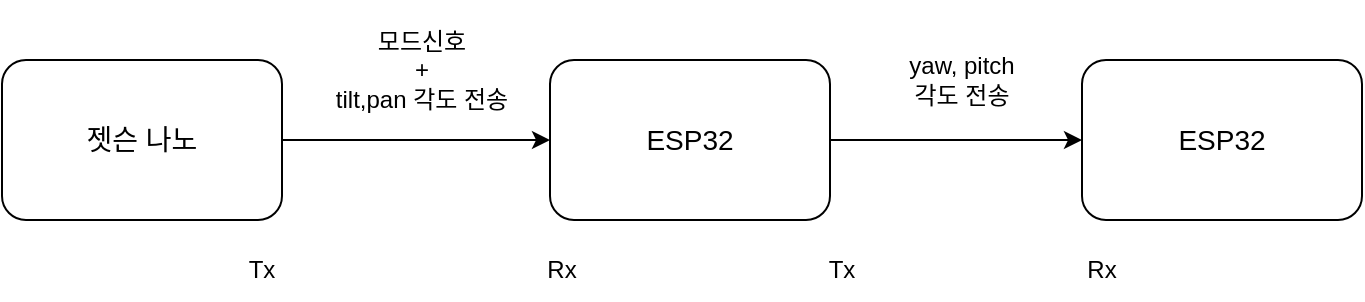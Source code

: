 <mxfile version="21.2.9" type="github">
  <diagram name="페이지-1" id="dRtoMQbdbLruas9ugEtD">
    <mxGraphModel dx="1050" dy="541" grid="1" gridSize="10" guides="1" tooltips="1" connect="1" arrows="1" fold="1" page="1" pageScale="1" pageWidth="827" pageHeight="1169" math="0" shadow="0">
      <root>
        <mxCell id="0" />
        <mxCell id="1" parent="0" />
        <mxCell id="aBnCvOdkWetTmkmBROR1-5" style="edgeStyle=orthogonalEdgeStyle;rounded=0;orthogonalLoop=1;jettySize=auto;html=1;exitX=1;exitY=0.5;exitDx=0;exitDy=0;entryX=0;entryY=0.5;entryDx=0;entryDy=0;" edge="1" parent="1" source="aBnCvOdkWetTmkmBROR1-1" target="aBnCvOdkWetTmkmBROR1-3">
          <mxGeometry relative="1" as="geometry" />
        </mxCell>
        <mxCell id="aBnCvOdkWetTmkmBROR1-1" value="&lt;font style=&quot;font-size: 14px;&quot;&gt;젯슨 나노&lt;/font&gt;" style="rounded=1;whiteSpace=wrap;html=1;" vertex="1" parent="1">
          <mxGeometry x="70" y="230" width="140" height="80" as="geometry" />
        </mxCell>
        <mxCell id="aBnCvOdkWetTmkmBROR1-6" style="edgeStyle=orthogonalEdgeStyle;rounded=0;orthogonalLoop=1;jettySize=auto;html=1;exitX=1;exitY=0.5;exitDx=0;exitDy=0;entryX=0;entryY=0.5;entryDx=0;entryDy=0;" edge="1" parent="1" source="aBnCvOdkWetTmkmBROR1-3" target="aBnCvOdkWetTmkmBROR1-4">
          <mxGeometry relative="1" as="geometry" />
        </mxCell>
        <mxCell id="aBnCvOdkWetTmkmBROR1-3" value="&lt;span style=&quot;font-size: 14px;&quot;&gt;ESP32&lt;/span&gt;" style="rounded=1;whiteSpace=wrap;html=1;" vertex="1" parent="1">
          <mxGeometry x="344" y="230" width="140" height="80" as="geometry" />
        </mxCell>
        <mxCell id="aBnCvOdkWetTmkmBROR1-4" value="&lt;font style=&quot;font-size: 14px;&quot;&gt;ESP32&lt;/font&gt;" style="rounded=1;whiteSpace=wrap;html=1;" vertex="1" parent="1">
          <mxGeometry x="610" y="230" width="140" height="80" as="geometry" />
        </mxCell>
        <mxCell id="aBnCvOdkWetTmkmBROR1-7" value="Tx" style="text;strokeColor=none;align=center;fillColor=none;html=1;verticalAlign=middle;whiteSpace=wrap;rounded=0;" vertex="1" parent="1">
          <mxGeometry x="170" y="320" width="60" height="30" as="geometry" />
        </mxCell>
        <mxCell id="aBnCvOdkWetTmkmBROR1-8" value="Rx" style="text;strokeColor=none;align=center;fillColor=none;html=1;verticalAlign=middle;whiteSpace=wrap;rounded=0;" vertex="1" parent="1">
          <mxGeometry x="320" y="320" width="60" height="30" as="geometry" />
        </mxCell>
        <mxCell id="aBnCvOdkWetTmkmBROR1-9" value="Tx" style="text;strokeColor=none;align=center;fillColor=none;html=1;verticalAlign=middle;whiteSpace=wrap;rounded=0;" vertex="1" parent="1">
          <mxGeometry x="460" y="320" width="60" height="30" as="geometry" />
        </mxCell>
        <mxCell id="aBnCvOdkWetTmkmBROR1-10" value="Rx" style="text;strokeColor=none;align=center;fillColor=none;html=1;verticalAlign=middle;whiteSpace=wrap;rounded=0;" vertex="1" parent="1">
          <mxGeometry x="590" y="320" width="60" height="30" as="geometry" />
        </mxCell>
        <mxCell id="aBnCvOdkWetTmkmBROR1-12" value="모드신호&lt;br&gt;+&lt;br&gt;tilt,pan 각도 전송" style="text;strokeColor=none;align=center;fillColor=none;html=1;verticalAlign=middle;whiteSpace=wrap;rounded=0;" vertex="1" parent="1">
          <mxGeometry x="230" y="200" width="100" height="70" as="geometry" />
        </mxCell>
        <mxCell id="aBnCvOdkWetTmkmBROR1-13" value="yaw, pitch 각도 전송" style="text;strokeColor=none;align=center;fillColor=none;html=1;verticalAlign=middle;whiteSpace=wrap;rounded=0;" vertex="1" parent="1">
          <mxGeometry x="520" y="220" width="60" height="40" as="geometry" />
        </mxCell>
      </root>
    </mxGraphModel>
  </diagram>
</mxfile>
